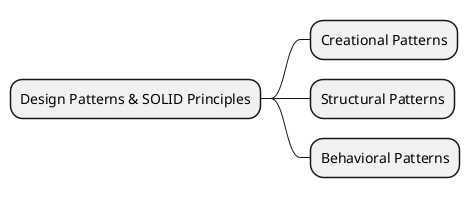 @startmindmap
* Design Patterns & SOLID Principles
** Creational Patterns
** Structural Patterns
** Behavioral Patterns
@endmindmap